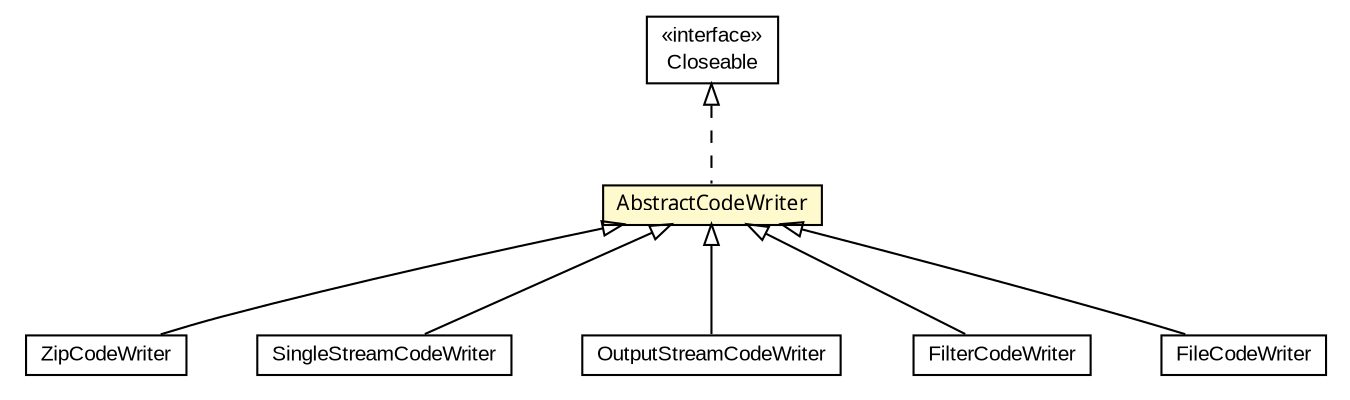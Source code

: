 #!/usr/local/bin/dot
#
# Class diagram 
# Generated by UMLGraph version 5.1 (http://www.umlgraph.org/)
#

digraph G {
	edge [fontname="arial",fontsize=10,labelfontname="arial",labelfontsize=10];
	node [fontname="arial",fontsize=10,shape=plaintext];
	nodesep=0.25;
	ranksep=0.5;
	// com.helger.jcodemodel.AbstractCodeWriter
	c12416 [label=<<table title="com.helger.jcodemodel.AbstractCodeWriter" border="0" cellborder="1" cellspacing="0" cellpadding="2" port="p" bgcolor="lemonChiffon" href="./AbstractCodeWriter.html">
		<tr><td><table border="0" cellspacing="0" cellpadding="1">
<tr><td align="center" balign="center"><font face="ariali"> AbstractCodeWriter </font></td></tr>
		</table></td></tr>
		</table>>, fontname="arial", fontcolor="black", fontsize=10.0];
	// com.helger.jcodemodel.writer.ZipCodeWriter
	c12438 [label=<<table title="com.helger.jcodemodel.writer.ZipCodeWriter" border="0" cellborder="1" cellspacing="0" cellpadding="2" port="p" href="./writer/ZipCodeWriter.html">
		<tr><td><table border="0" cellspacing="0" cellpadding="1">
<tr><td align="center" balign="center"> ZipCodeWriter </td></tr>
		</table></td></tr>
		</table>>, fontname="arial", fontcolor="black", fontsize=10.0];
	// com.helger.jcodemodel.writer.SingleStreamCodeWriter
	c12439 [label=<<table title="com.helger.jcodemodel.writer.SingleStreamCodeWriter" border="0" cellborder="1" cellspacing="0" cellpadding="2" port="p" href="./writer/SingleStreamCodeWriter.html">
		<tr><td><table border="0" cellspacing="0" cellpadding="1">
<tr><td align="center" balign="center"> SingleStreamCodeWriter </td></tr>
		</table></td></tr>
		</table>>, fontname="arial", fontcolor="black", fontsize=10.0];
	// com.helger.jcodemodel.writer.OutputStreamCodeWriter
	c12442 [label=<<table title="com.helger.jcodemodel.writer.OutputStreamCodeWriter" border="0" cellborder="1" cellspacing="0" cellpadding="2" port="p" href="./writer/OutputStreamCodeWriter.html">
		<tr><td><table border="0" cellspacing="0" cellpadding="1">
<tr><td align="center" balign="center"> OutputStreamCodeWriter </td></tr>
		</table></td></tr>
		</table>>, fontname="arial", fontcolor="black", fontsize=10.0];
	// com.helger.jcodemodel.writer.FilterCodeWriter
	c12443 [label=<<table title="com.helger.jcodemodel.writer.FilterCodeWriter" border="0" cellborder="1" cellspacing="0" cellpadding="2" port="p" href="./writer/FilterCodeWriter.html">
		<tr><td><table border="0" cellspacing="0" cellpadding="1">
<tr><td align="center" balign="center"> FilterCodeWriter </td></tr>
		</table></td></tr>
		</table>>, fontname="arial", fontcolor="black", fontsize=10.0];
	// com.helger.jcodemodel.writer.FileCodeWriter
	c12444 [label=<<table title="com.helger.jcodemodel.writer.FileCodeWriter" border="0" cellborder="1" cellspacing="0" cellpadding="2" port="p" href="./writer/FileCodeWriter.html">
		<tr><td><table border="0" cellspacing="0" cellpadding="1">
<tr><td align="center" balign="center"> FileCodeWriter </td></tr>
		</table></td></tr>
		</table>>, fontname="arial", fontcolor="black", fontsize=10.0];
	//com.helger.jcodemodel.AbstractCodeWriter implements java.io.Closeable
	c12445:p -> c12416:p [dir=back,arrowtail=empty,style=dashed];
	//com.helger.jcodemodel.writer.ZipCodeWriter extends com.helger.jcodemodel.AbstractCodeWriter
	c12416:p -> c12438:p [dir=back,arrowtail=empty];
	//com.helger.jcodemodel.writer.SingleStreamCodeWriter extends com.helger.jcodemodel.AbstractCodeWriter
	c12416:p -> c12439:p [dir=back,arrowtail=empty];
	//com.helger.jcodemodel.writer.OutputStreamCodeWriter extends com.helger.jcodemodel.AbstractCodeWriter
	c12416:p -> c12442:p [dir=back,arrowtail=empty];
	//com.helger.jcodemodel.writer.FilterCodeWriter extends com.helger.jcodemodel.AbstractCodeWriter
	c12416:p -> c12443:p [dir=back,arrowtail=empty];
	//com.helger.jcodemodel.writer.FileCodeWriter extends com.helger.jcodemodel.AbstractCodeWriter
	c12416:p -> c12444:p [dir=back,arrowtail=empty];
	// java.io.Closeable
	c12445 [label=<<table title="java.io.Closeable" border="0" cellborder="1" cellspacing="0" cellpadding="2" port="p" href="http://download.oracle.com/javase/6/docs/api/java/io/Closeable.html">
		<tr><td><table border="0" cellspacing="0" cellpadding="1">
<tr><td align="center" balign="center"> &#171;interface&#187; </td></tr>
<tr><td align="center" balign="center"> Closeable </td></tr>
		</table></td></tr>
		</table>>, fontname="arial", fontcolor="black", fontsize=10.0];
}

